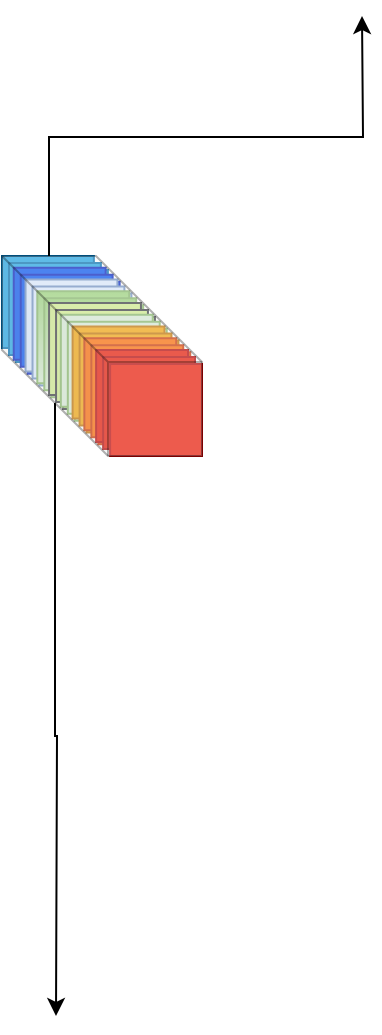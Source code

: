 <mxfile version="22.0.4" type="github">
  <diagram name="第 1 页" id="sTUhLF-kgUO84TB5RZIB">
    <mxGraphModel dx="2831" dy="1131" grid="1" gridSize="10" guides="1" tooltips="1" connect="1" arrows="1" fold="1" page="1" pageScale="1" pageWidth="827" pageHeight="1169" math="0" shadow="0">
      <root>
        <mxCell id="0" />
        <mxCell id="1" parent="0" />
        <mxCell id="xI9gyTVhqFCWPQMHHly6-63" value="" style="group" vertex="1" connectable="0" parent="1">
          <mxGeometry x="-610" y="600" width="100" height="100" as="geometry" />
        </mxCell>
        <mxCell id="xI9gyTVhqFCWPQMHHly6-62" value="" style="verticalLabelPosition=bottom;verticalAlign=top;html=1;shape=mxgraph.basic.layered_rect;dx=7;outlineConnect=0;whiteSpace=wrap;rotation=-180;fillColor=#1ba1e2;fontColor=#ffffff;strokeColor=#006EAF;" vertex="1" parent="xI9gyTVhqFCWPQMHHly6-63">
          <mxGeometry width="52.941" height="52.941" as="geometry" />
        </mxCell>
        <mxCell id="xI9gyTVhqFCWPQMHHly6-61" value="" style="verticalLabelPosition=bottom;verticalAlign=top;html=1;shape=mxgraph.basic.layered_rect;dx=7;outlineConnect=0;whiteSpace=wrap;rotation=-180;fillColor=#0050ef;fontColor=#ffffff;strokeColor=#001DBC;" vertex="1" parent="xI9gyTVhqFCWPQMHHly6-63">
          <mxGeometry x="5.882" y="5.882" width="52.941" height="52.941" as="geometry" />
        </mxCell>
        <mxCell id="xI9gyTVhqFCWPQMHHly6-60" value="" style="verticalLabelPosition=bottom;verticalAlign=top;html=1;shape=mxgraph.basic.layered_rect;dx=7;outlineConnect=0;whiteSpace=wrap;rotation=-180;fillColor=#dae8fc;strokeColor=#6c8ebf;" vertex="1" parent="xI9gyTVhqFCWPQMHHly6-63">
          <mxGeometry x="11.765" y="11.765" width="52.941" height="52.941" as="geometry" />
        </mxCell>
        <mxCell id="xI9gyTVhqFCWPQMHHly6-50" value="" style="verticalLabelPosition=bottom;verticalAlign=top;html=1;shape=mxgraph.basic.layered_rect;dx=7;outlineConnect=0;whiteSpace=wrap;rotation=-180;fillColor=#d5e8d4;strokeColor=#82b366;gradientColor=#97d077;" vertex="1" parent="xI9gyTVhqFCWPQMHHly6-63">
          <mxGeometry x="17.647" y="17.647" width="52.941" height="52.941" as="geometry" />
        </mxCell>
        <mxCell id="xI9gyTVhqFCWPQMHHly6-51" value="" style="verticalLabelPosition=bottom;verticalAlign=top;html=1;shape=mxgraph.basic.layered_rect;dx=7;outlineConnect=0;whiteSpace=wrap;rotation=-180;fillColor=#cdeb8b;strokeColor=#36393d;" vertex="1" parent="xI9gyTVhqFCWPQMHHly6-63">
          <mxGeometry x="23.529" y="23.529" width="52.941" height="52.941" as="geometry" />
        </mxCell>
        <mxCell id="xI9gyTVhqFCWPQMHHly6-52" value="" style="verticalLabelPosition=bottom;verticalAlign=top;html=1;shape=mxgraph.basic.layered_rect;dx=7;outlineConnect=0;whiteSpace=wrap;rotation=-180;fillColor=#d5e8d4;strokeColor=#82b366;" vertex="1" parent="xI9gyTVhqFCWPQMHHly6-63">
          <mxGeometry x="29.412" y="29.412" width="52.941" height="52.941" as="geometry" />
        </mxCell>
        <mxCell id="xI9gyTVhqFCWPQMHHly6-53" value="" style="verticalLabelPosition=bottom;verticalAlign=top;html=1;shape=mxgraph.basic.layered_rect;dx=7;outlineConnect=0;whiteSpace=wrap;rotation=-180;fillColor=#f0a30a;fontColor=#000000;strokeColor=#BD7000;" vertex="1" parent="xI9gyTVhqFCWPQMHHly6-63">
          <mxGeometry x="35.294" y="35.294" width="52.941" height="52.941" as="geometry" />
        </mxCell>
        <mxCell id="xI9gyTVhqFCWPQMHHly6-54" value="" style="verticalLabelPosition=bottom;verticalAlign=top;html=1;shape=mxgraph.basic.layered_rect;dx=7;outlineConnect=0;whiteSpace=wrap;rotation=-180;fillColor=#fa6800;fontColor=#000000;strokeColor=#C73500;" vertex="1" parent="xI9gyTVhqFCWPQMHHly6-63">
          <mxGeometry x="41.176" y="41.176" width="52.941" height="52.941" as="geometry" />
        </mxCell>
        <mxCell id="xI9gyTVhqFCWPQMHHly6-55" value="" style="verticalLabelPosition=bottom;verticalAlign=top;html=1;shape=mxgraph.basic.layered_rect;dx=7;outlineConnect=0;whiteSpace=wrap;rotation=-180;fillColor=#e51400;strokeColor=#B20000;fontColor=#ffffff;" vertex="1" parent="xI9gyTVhqFCWPQMHHly6-63">
          <mxGeometry x="47.059" y="47.059" width="52.941" height="52.941" as="geometry" />
        </mxCell>
        <mxCell id="xI9gyTVhqFCWPQMHHly6-68" style="edgeStyle=orthogonalEdgeStyle;rounded=0;orthogonalLoop=1;jettySize=auto;html=1;exitX=0;exitY=0;exitDx=26.5;exitDy=73.5;exitPerimeter=0;" edge="1" parent="xI9gyTVhqFCWPQMHHly6-63" source="xI9gyTVhqFCWPQMHHly6-67">
          <mxGeometry relative="1" as="geometry">
            <mxPoint x="27" y="380" as="targetPoint" />
          </mxGeometry>
        </mxCell>
        <mxCell id="xI9gyTVhqFCWPQMHHly6-69" style="edgeStyle=orthogonalEdgeStyle;rounded=0;orthogonalLoop=1;jettySize=auto;html=1;exitX=0;exitY=0;exitDx=23.5;exitDy=0;exitPerimeter=0;" edge="1" parent="xI9gyTVhqFCWPQMHHly6-63" source="xI9gyTVhqFCWPQMHHly6-67">
          <mxGeometry relative="1" as="geometry">
            <mxPoint x="180" y="-120" as="targetPoint" />
          </mxGeometry>
        </mxCell>
        <mxCell id="xI9gyTVhqFCWPQMHHly6-67" value="" style="shape=cube;whiteSpace=wrap;html=1;boundedLbl=1;backgroundOutline=1;darkOpacity=0.05;darkOpacity2=0.1;size=53;opacity=30;strokeColor=#000000;" vertex="1" parent="xI9gyTVhqFCWPQMHHly6-63">
          <mxGeometry width="100" height="100" as="geometry" />
        </mxCell>
      </root>
    </mxGraphModel>
  </diagram>
</mxfile>

